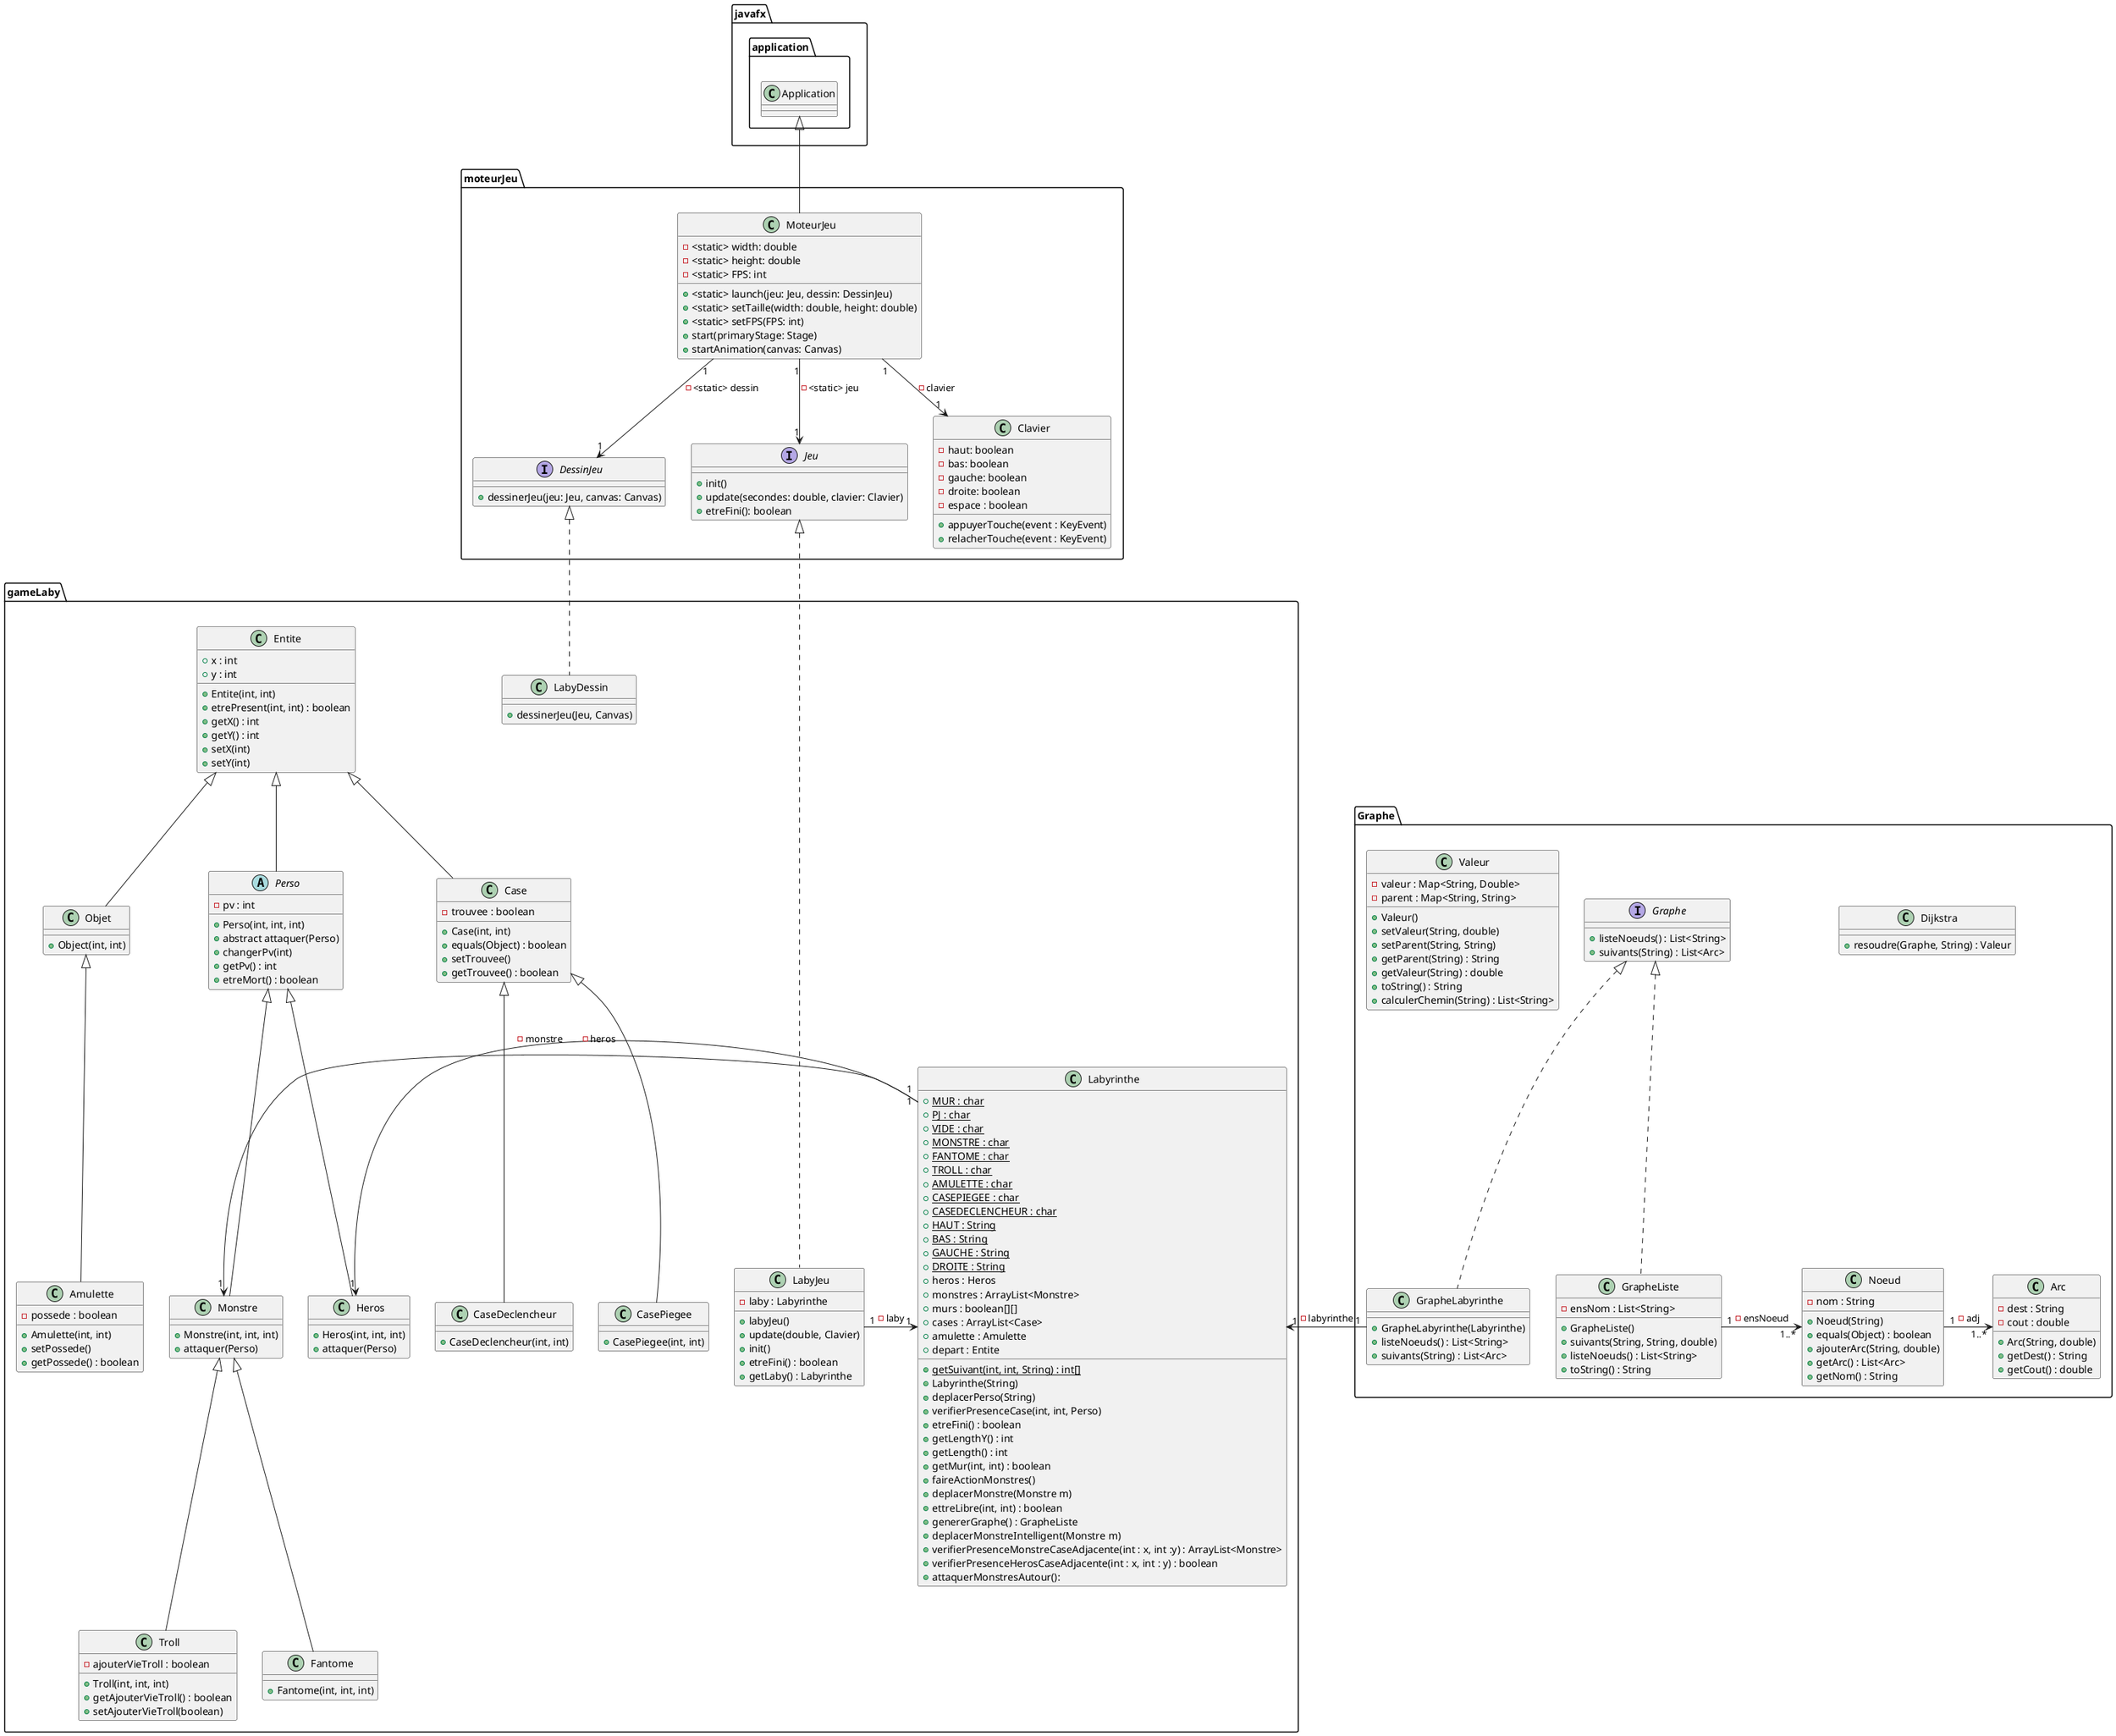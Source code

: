 @startuml

package javafx.application{
class Application{
}
}


package moteurJeu{

class MoteurJeu{
- <static> width: double
- <static> height: double
- <static> FPS: int
+ <static> launch(jeu: Jeu, dessin: DessinJeu)
+ <static> setTaille(width: double, height: double)
+ <static> setFPS(FPS: int)
+ start(primaryStage: Stage)
+ startAnimation(canvas: Canvas)
}

Application <|-- MoteurJeu



interface Jeu{
+ init()
+ update(secondes: double, clavier: Clavier)
+ etreFini(): boolean
}

MoteurJeu "1" --> "1" Jeu : - <static> jeu


interface DessinJeu{
+ dessinerJeu(jeu: Jeu, canvas: Canvas)
}

MoteurJeu "1" --> "1" DessinJeu : - <static> dessin

class Clavier{
- haut: boolean
- bas: boolean
- gauche: boolean
- droite: boolean
- espace : boolean
+ appuyerTouche(event : KeyEvent)
+ relacherTouche(event : KeyEvent)
}

MoteurJeu "1" --> "1" Clavier : - clavier
}

package gameLaby{

class LabyJeu{
    - laby : Labyrinthe
    + labyJeu()
    + update(double, Clavier)
    + init()
    + etreFini() : boolean
    + getLaby() : Labyrinthe
}
Jeu <|.. LabyJeu

class LabyDessin{
    + dessinerJeu(Jeu, Canvas)
}

class Labyrinthe{
    + {static} MUR : char
    + {static} PJ : char
    + {static} VIDE : char
    + {static} MONSTRE : char
    + {static} FANTOME : char
    + {static} TROLL : char
    + {static} AMULETTE : char
    + {static} CASEPIEGEE : char
    + {static} CASEDECLENCHEUR : char
    + {static} HAUT : String
    + {static} BAS : String
    + {static} GAUCHE : String
    + {static} DROITE : String
    + heros : Heros
    + monstres : ArrayList<Monstre>
    + murs : boolean[][]
    + cases : ArrayList<Case>
    + amulette : Amulette
    + depart : Entite

    + {static} getSuivant(int, int, String) : int[]
    + Labyrinthe(String)
    + deplacerPerso(String)
    + verifierPresenceCase(int, int, Perso)
    + etreFini() : boolean
    + getLengthY() : int
    + getLength() : int
    + getMur(int, int) : boolean
    + faireActionMonstres()
    + deplacerMonstre(Monstre m)
    + ettreLibre(int, int) : boolean
    + genererGraphe() : GrapheListe
    + deplacerMonstreIntelligent(Monstre m)
    + verifierPresenceMonstreCaseAdjacente(int : x, int :y) : ArrayList<Monstre>
    + verifierPresenceHerosCaseAdjacente(int : x, int : y) : boolean
    + attaquerMonstresAutour():
}

class Entite{
    + x : int
    + y : int
    + Entite(int, int)
    + etrePresent(int, int) : boolean
    + getX() : int
    + getY() : int
    + setX(int)
    + setY(int)
}
abstract class Perso{
    - pv : int
    + Perso(int, int, int)
    + abstract attaquer(Perso)
    + changerPv(int)
    + getPv() : int
    + etreMort() : boolean
}

Entite <|-- Perso

class Monstre{
    + Monstre(int, int, int)
    + attaquer(Perso)
}

class Heros{
    + Heros(int, int, int)
    + attaquer(Perso)
}

class Case{
    - trouvee : boolean
    + Case(int, int)
    + equals(Object) : boolean
    + setTrouvee()
    + getTrouvee() : boolean
}
Entite <|-- Case

class CasePiegee{
    + CasePiegee(int, int)
}
Case <|-- CasePiegee

class CaseDeclencheur{
    + CaseDeclencheur(int, int)
}
Case <|-- CaseDeclencheur

class Objet{
    + Object(int, int)
}
Entite <|-- Objet

class Amulette{
    - possede : boolean
    + Amulette(int, int)
    + setPossede()
    + getPossede() : boolean
}

class Troll{
    - ajouterVieTroll : boolean
    + Troll(int, int, int)
    + getAjouterVieTroll() : boolean
    + setAjouterVieTroll(boolean)
}

class Fantome{
    + Fantome(int, int, int)
}

Objet <|-- Amulette


Labyrinthe "1" -> "1" Heros: - heros
Labyrinthe "1" -> "1" Monstre : - monstre
LabyJeu "1" -> "1" Labyrinthe : - laby

Perso <|-- Monstre
Perso <|-- Heros
DessinJeu <|.. LabyDessin

Monstre <|-- Fantome
Monstre <|-- Troll

}


package Graphe{

class Arc{
    - dest : String
    - cout : double
    + Arc(String, double)
    + getDest() : String
    + getCout() : double
}

class Dijkstra{
    + resoudre(Graphe, String) : Valeur
}

interface Graphe{
    + listeNoeuds() : List<String>
    + suivants(String) : List<Arc>
}

class GrapheLabyrinthe{
    + GrapheLabyrinthe(Labyrinthe)
    + listeNoeuds() : List<String>
    + suivants(String) : List<Arc>
}

class GrapheListe{
    - ensNom : List<String>
    + GrapheListe()
    + suivants(String, String, double)
    + listeNoeuds() : List<String>
    + toString() : String
}

class Noeud{
    - nom : String
    + Noeud(String)
    + equals(Object) : boolean
    + ajouterArc(String, double)
    + getArc() : List<Arc>
    + getNom() : String
}

class Valeur{
    - valeur : Map<String, Double>
    - parent : Map<String, String>
    + Valeur()
    + setValeur(String, double)
    + setParent(String, String)
    + getParent(String) : String
    + getValeur(String) : double
    + toString() : String
    + calculerChemin(String) : List<String>
}

GrapheLabyrinthe "1" -> "1" Labyrinthe : - labyrinthe
GrapheListe "1" -> "1..*" Noeud : - ensNoeud
Noeud "1" -> "1..*" Arc : - adj

Graphe <|.. GrapheLabyrinthe
Graphe <|.. GrapheListe

}


@enduml